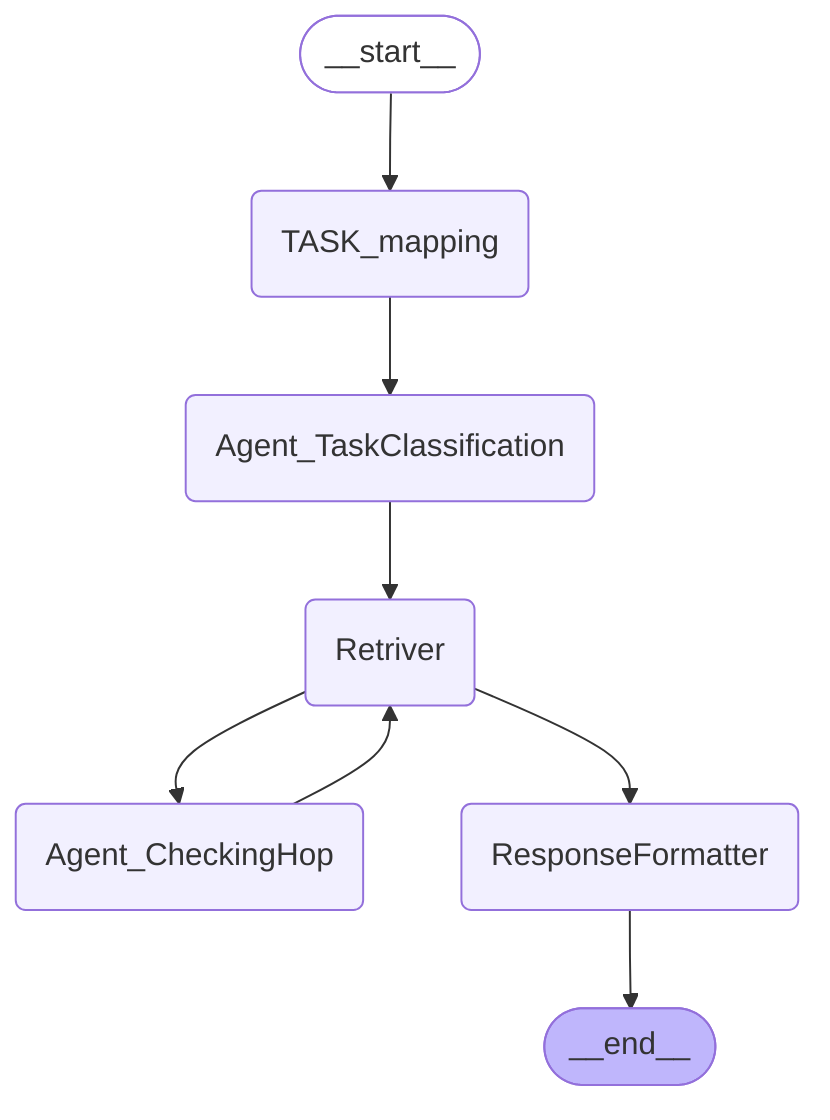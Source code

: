 graph TD;
	__start__([<p>__start__</p>]):::first
	TASK_mapping(TASK_mapping)
	Agent_TaskClassification(Agent_TaskClassification)
	Retriver(Retriver)
	Agent_CheckingHop(Agent_CheckingHop)
	ResponseFormatter(ResponseFormatter)
	__end__([<p>__end__</p>]):::last
	Agent_CheckingHop --> Retriver;
	Agent_TaskClassification --> Retriver;
	Retriver --> Agent_CheckingHop;
	Retriver --> ResponseFormatter;
	TASK_mapping --> Agent_TaskClassification;
	__start__ --> TASK_mapping;
	ResponseFormatter --> __end__;
	classDef default fill:#f2f0ff,line-height:1.2`
	classDef first fill-opacity:0
	classDef last fill:#bfb6fc